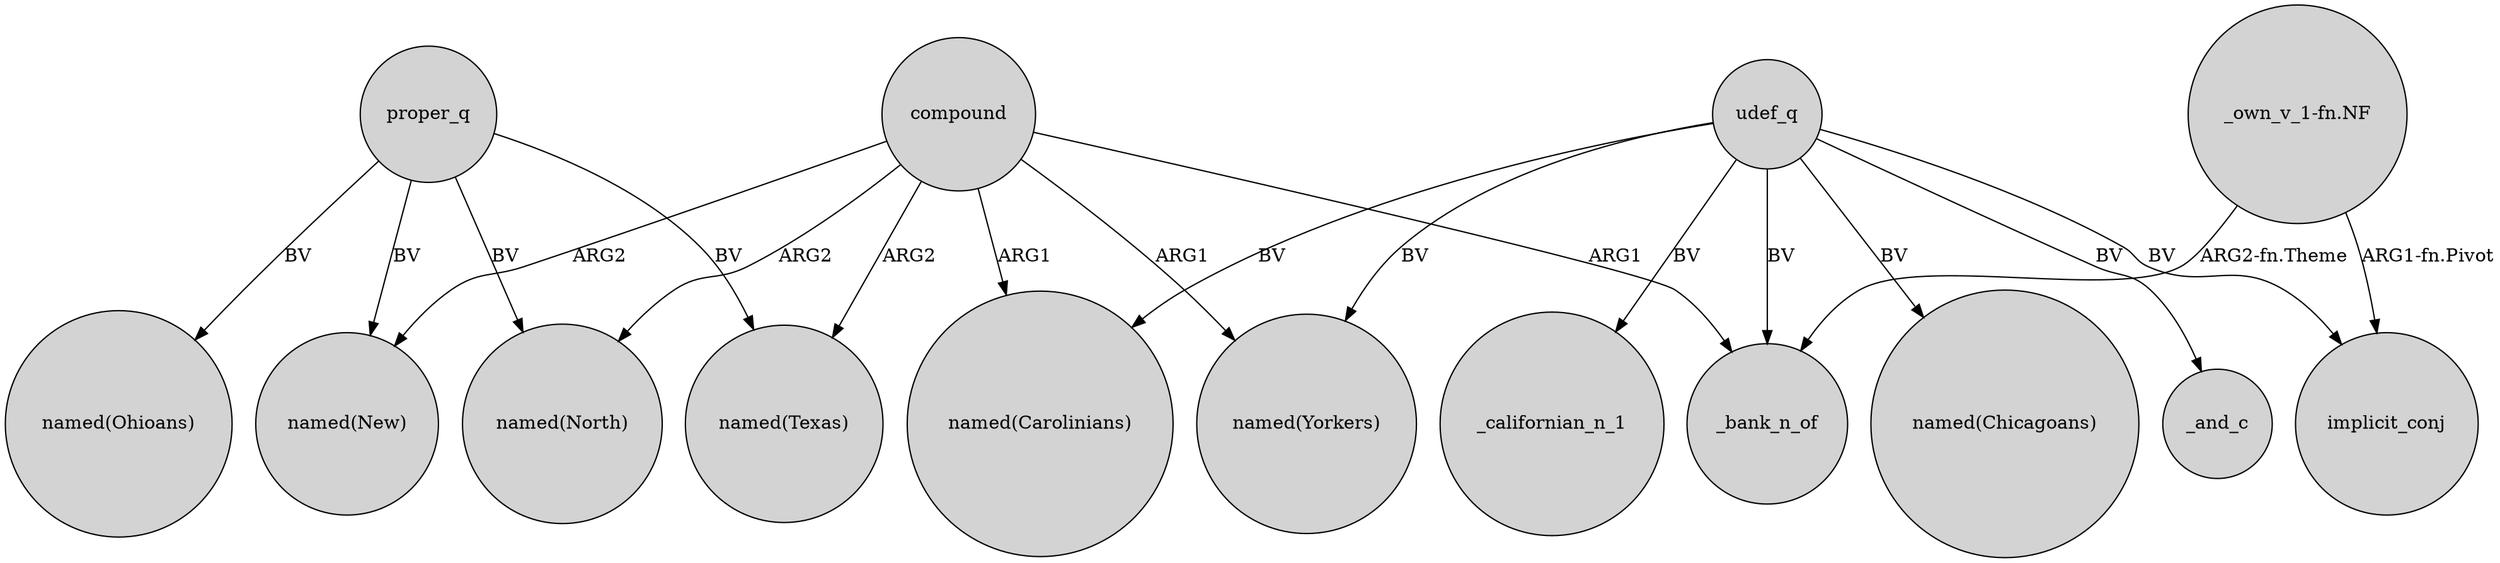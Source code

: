 digraph {
	node [shape=circle style=filled]
	compound -> "named(North)" [label=ARG2]
	compound -> "named(New)" [label=ARG2]
	proper_q -> "named(North)" [label=BV]
	proper_q -> "named(New)" [label=BV]
	compound -> "named(Carolinians)" [label=ARG1]
	compound -> _bank_n_of [label=ARG1]
	"_own_v_1-fn.NF" -> _bank_n_of [label="ARG2-fn.Theme"]
	udef_q -> _californian_n_1 [label=BV]
	udef_q -> implicit_conj [label=BV]
	compound -> "named(Yorkers)" [label=ARG1]
	proper_q -> "named(Texas)" [label=BV]
	udef_q -> "named(Carolinians)" [label=BV]
	udef_q -> "named(Chicagoans)" [label=BV]
	"_own_v_1-fn.NF" -> implicit_conj [label="ARG1-fn.Pivot"]
	compound -> "named(Texas)" [label=ARG2]
	udef_q -> "named(Yorkers)" [label=BV]
	proper_q -> "named(Ohioans)" [label=BV]
	udef_q -> _and_c [label=BV]
	udef_q -> _bank_n_of [label=BV]
}
